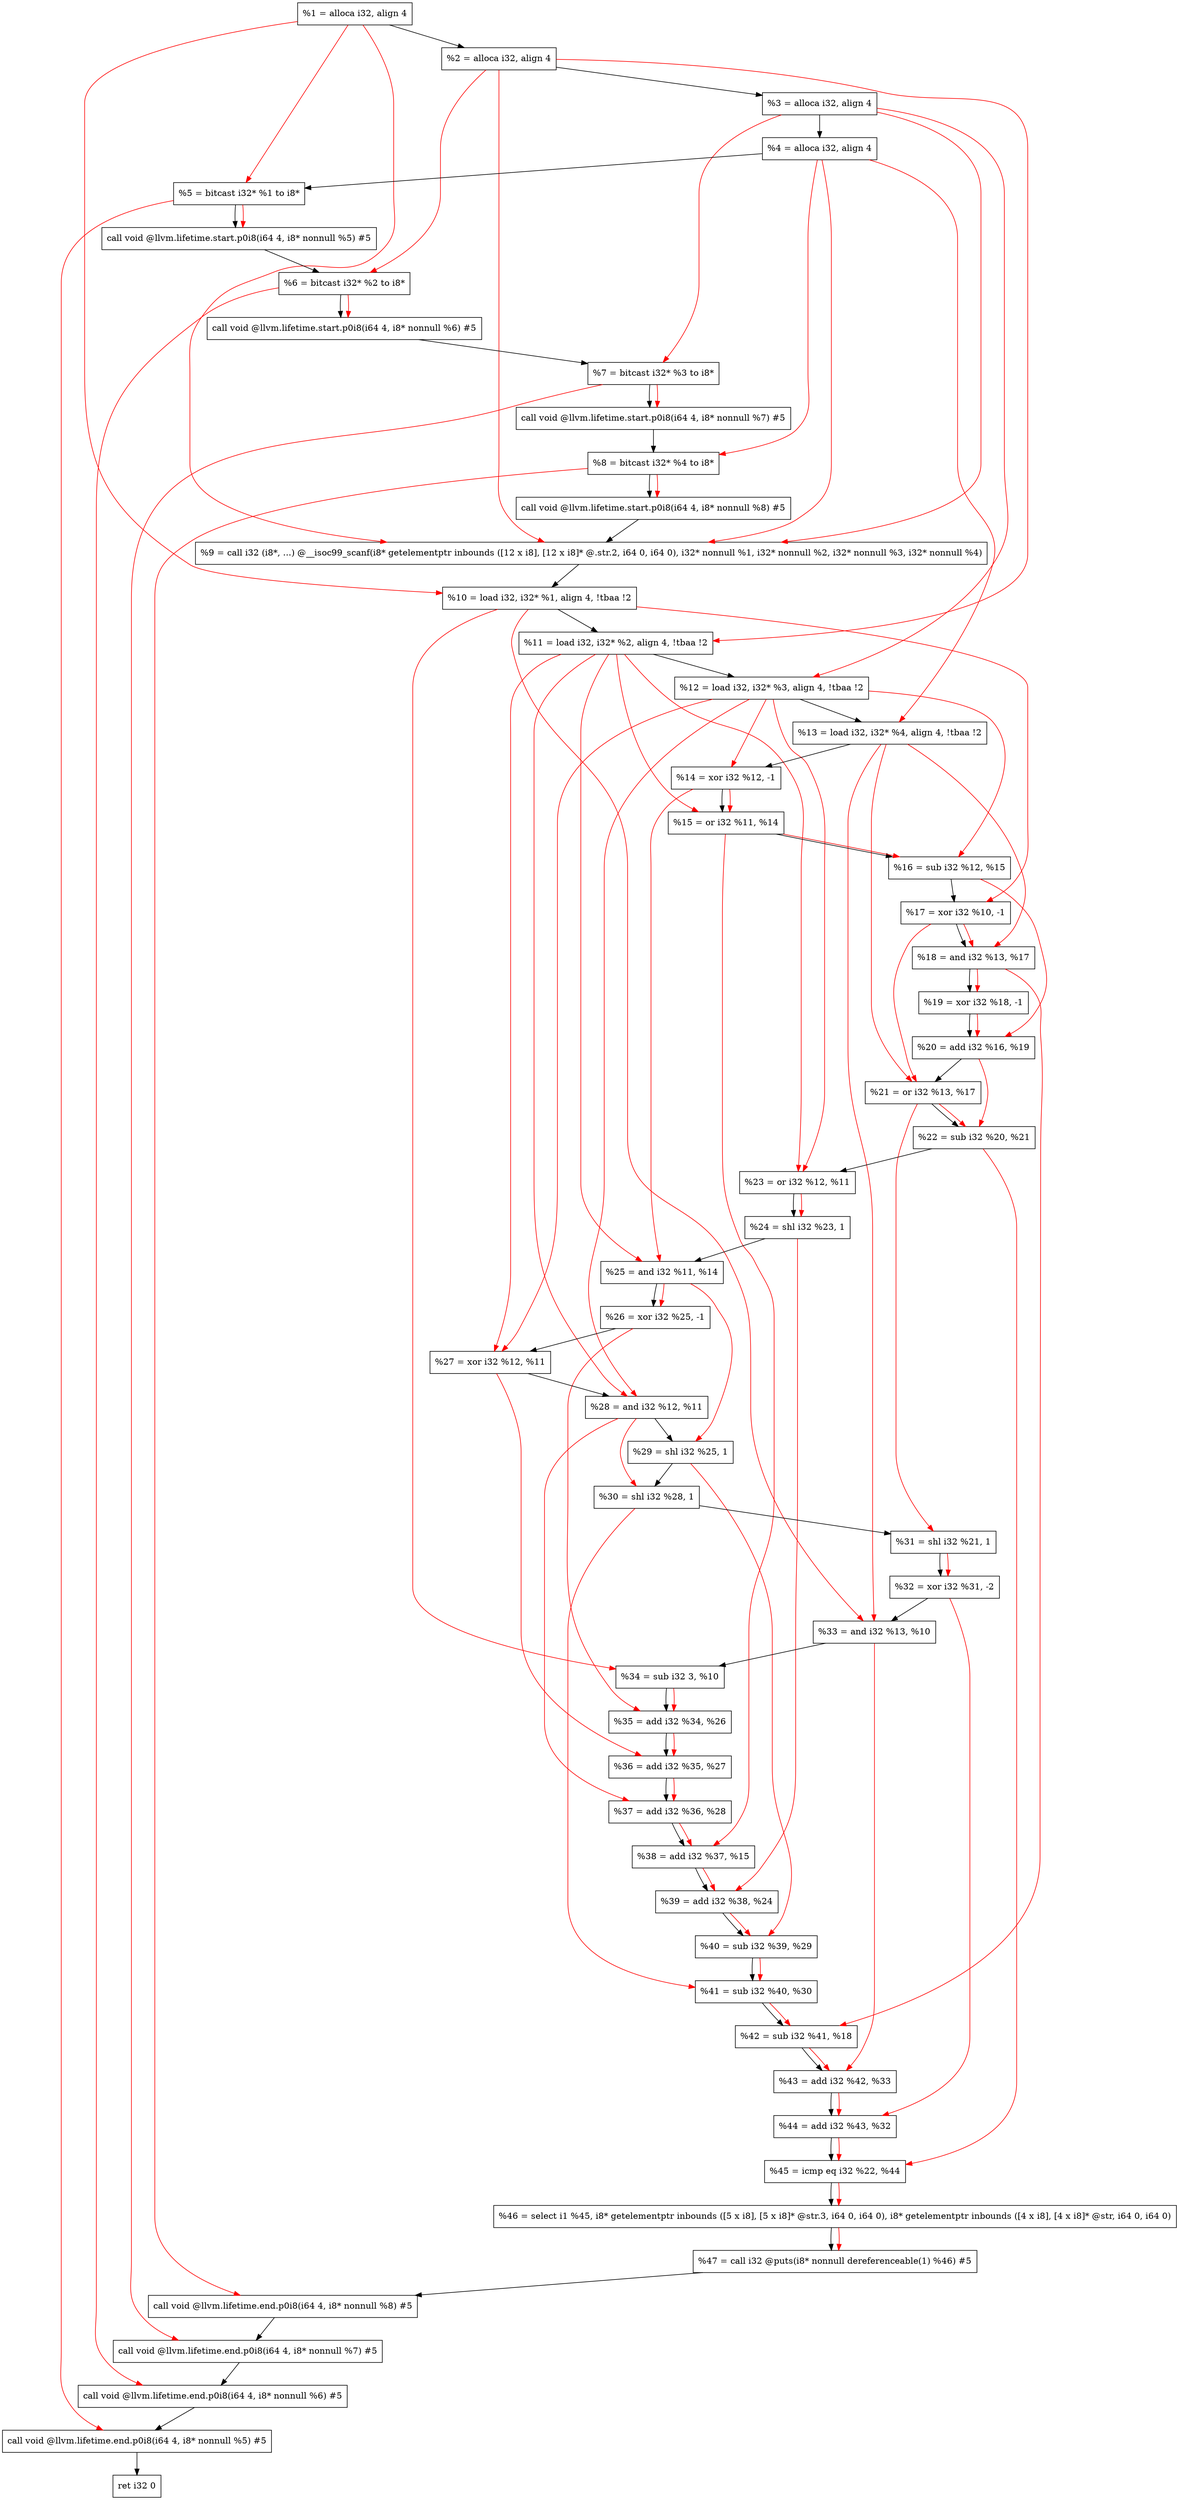 digraph "DFG for'main' function" {
	Node0x20a0688[shape=record, label="  %1 = alloca i32, align 4"];
	Node0x20a0708[shape=record, label="  %2 = alloca i32, align 4"];
	Node0x20a0798[shape=record, label="  %3 = alloca i32, align 4"];
	Node0x20a07f8[shape=record, label="  %4 = alloca i32, align 4"];
	Node0x20a08a8[shape=record, label="  %5 = bitcast i32* %1 to i8*"];
	Node0x20a0cd8[shape=record, label="  call void @llvm.lifetime.start.p0i8(i64 4, i8* nonnull %5) #5"];
	Node0x20a0db8[shape=record, label="  %6 = bitcast i32* %2 to i8*"];
	Node0x20a0eb8[shape=record, label="  call void @llvm.lifetime.start.p0i8(i64 4, i8* nonnull %6) #5"];
	Node0x20a0f78[shape=record, label="  %7 = bitcast i32* %3 to i8*"];
	Node0x20a1028[shape=record, label="  call void @llvm.lifetime.start.p0i8(i64 4, i8* nonnull %7) #5"];
	Node0x20a10e8[shape=record, label="  %8 = bitcast i32* %4 to i8*"];
	Node0x20a1198[shape=record, label="  call void @llvm.lifetime.start.p0i8(i64 4, i8* nonnull %8) #5"];
	Node0x209b9c0[shape=record, label="  %9 = call i32 (i8*, ...) @__isoc99_scanf(i8* getelementptr inbounds ([12 x i8], [12 x i8]* @.str.2, i64 0, i64 0), i32* nonnull %1, i32* nonnull %2, i32* nonnull %3, i32* nonnull %4)"];
	Node0x20a1398[shape=record, label="  %10 = load i32, i32* %1, align 4, !tbaa !2"];
	Node0x20a2308[shape=record, label="  %11 = load i32, i32* %2, align 4, !tbaa !2"];
	Node0x20a2978[shape=record, label="  %12 = load i32, i32* %3, align 4, !tbaa !2"];
	Node0x20a29d8[shape=record, label="  %13 = load i32, i32* %4, align 4, !tbaa !2"];
	Node0x20a2a50[shape=record, label="  %14 = xor i32 %12, -1"];
	Node0x20a2ac0[shape=record, label="  %15 = or i32 %11, %14"];
	Node0x20a2b30[shape=record, label="  %16 = sub i32 %12, %15"];
	Node0x20a2ba0[shape=record, label="  %17 = xor i32 %10, -1"];
	Node0x20a2c10[shape=record, label="  %18 = and i32 %13, %17"];
	Node0x20a2c80[shape=record, label="  %19 = xor i32 %18, -1"];
	Node0x20a2cf0[shape=record, label="  %20 = add i32 %16, %19"];
	Node0x20a2d60[shape=record, label="  %21 = or i32 %13, %17"];
	Node0x20a2dd0[shape=record, label="  %22 = sub i32 %20, %21"];
	Node0x20a2e40[shape=record, label="  %23 = or i32 %12, %11"];
	Node0x20a2eb0[shape=record, label="  %24 = shl i32 %23, 1"];
	Node0x20a2f20[shape=record, label="  %25 = and i32 %11, %14"];
	Node0x20a2f90[shape=record, label="  %26 = xor i32 %25, -1"];
	Node0x20a3000[shape=record, label="  %27 = xor i32 %12, %11"];
	Node0x20a3070[shape=record, label="  %28 = and i32 %12, %11"];
	Node0x20a30e0[shape=record, label="  %29 = shl i32 %25, 1"];
	Node0x20a3150[shape=record, label="  %30 = shl i32 %28, 1"];
	Node0x20a31c0[shape=record, label="  %31 = shl i32 %21, 1"];
	Node0x20a3230[shape=record, label="  %32 = xor i32 %31, -2"];
	Node0x20a32a0[shape=record, label="  %33 = and i32 %13, %10"];
	Node0x20a3310[shape=record, label="  %34 = sub i32 3, %10"];
	Node0x20a3380[shape=record, label="  %35 = add i32 %34, %26"];
	Node0x20a33f0[shape=record, label="  %36 = add i32 %35, %27"];
	Node0x20a3460[shape=record, label="  %37 = add i32 %36, %28"];
	Node0x20a34d0[shape=record, label="  %38 = add i32 %37, %15"];
	Node0x20a3540[shape=record, label="  %39 = add i32 %38, %24"];
	Node0x20a35b0[shape=record, label="  %40 = sub i32 %39, %29"];
	Node0x20a3620[shape=record, label="  %41 = sub i32 %40, %30"];
	Node0x20a3690[shape=record, label="  %42 = sub i32 %41, %18"];
	Node0x20a3700[shape=record, label="  %43 = add i32 %42, %33"];
	Node0x20a3770[shape=record, label="  %44 = add i32 %43, %32"];
	Node0x20a37e0[shape=record, label="  %45 = icmp eq i32 %22, %44"];
	Node0x20408b8[shape=record, label="  %46 = select i1 %45, i8* getelementptr inbounds ([5 x i8], [5 x i8]* @str.3, i64 0, i64 0), i8* getelementptr inbounds ([4 x i8], [4 x i8]* @str, i64 0, i64 0)"];
	Node0x20a3870[shape=record, label="  %47 = call i32 @puts(i8* nonnull dereferenceable(1) %46) #5"];
	Node0x20a3b18[shape=record, label="  call void @llvm.lifetime.end.p0i8(i64 4, i8* nonnull %8) #5"];
	Node0x20a3c78[shape=record, label="  call void @llvm.lifetime.end.p0i8(i64 4, i8* nonnull %7) #5"];
	Node0x20a3d88[shape=record, label="  call void @llvm.lifetime.end.p0i8(i64 4, i8* nonnull %6) #5"];
	Node0x20a3e98[shape=record, label="  call void @llvm.lifetime.end.p0i8(i64 4, i8* nonnull %5) #5"];
	Node0x20a3f58[shape=record, label="  ret i32 0"];
	Node0x20a0688 -> Node0x20a0708;
	Node0x20a0708 -> Node0x20a0798;
	Node0x20a0798 -> Node0x20a07f8;
	Node0x20a07f8 -> Node0x20a08a8;
	Node0x20a08a8 -> Node0x20a0cd8;
	Node0x20a0cd8 -> Node0x20a0db8;
	Node0x20a0db8 -> Node0x20a0eb8;
	Node0x20a0eb8 -> Node0x20a0f78;
	Node0x20a0f78 -> Node0x20a1028;
	Node0x20a1028 -> Node0x20a10e8;
	Node0x20a10e8 -> Node0x20a1198;
	Node0x20a1198 -> Node0x209b9c0;
	Node0x209b9c0 -> Node0x20a1398;
	Node0x20a1398 -> Node0x20a2308;
	Node0x20a2308 -> Node0x20a2978;
	Node0x20a2978 -> Node0x20a29d8;
	Node0x20a29d8 -> Node0x20a2a50;
	Node0x20a2a50 -> Node0x20a2ac0;
	Node0x20a2ac0 -> Node0x20a2b30;
	Node0x20a2b30 -> Node0x20a2ba0;
	Node0x20a2ba0 -> Node0x20a2c10;
	Node0x20a2c10 -> Node0x20a2c80;
	Node0x20a2c80 -> Node0x20a2cf0;
	Node0x20a2cf0 -> Node0x20a2d60;
	Node0x20a2d60 -> Node0x20a2dd0;
	Node0x20a2dd0 -> Node0x20a2e40;
	Node0x20a2e40 -> Node0x20a2eb0;
	Node0x20a2eb0 -> Node0x20a2f20;
	Node0x20a2f20 -> Node0x20a2f90;
	Node0x20a2f90 -> Node0x20a3000;
	Node0x20a3000 -> Node0x20a3070;
	Node0x20a3070 -> Node0x20a30e0;
	Node0x20a30e0 -> Node0x20a3150;
	Node0x20a3150 -> Node0x20a31c0;
	Node0x20a31c0 -> Node0x20a3230;
	Node0x20a3230 -> Node0x20a32a0;
	Node0x20a32a0 -> Node0x20a3310;
	Node0x20a3310 -> Node0x20a3380;
	Node0x20a3380 -> Node0x20a33f0;
	Node0x20a33f0 -> Node0x20a3460;
	Node0x20a3460 -> Node0x20a34d0;
	Node0x20a34d0 -> Node0x20a3540;
	Node0x20a3540 -> Node0x20a35b0;
	Node0x20a35b0 -> Node0x20a3620;
	Node0x20a3620 -> Node0x20a3690;
	Node0x20a3690 -> Node0x20a3700;
	Node0x20a3700 -> Node0x20a3770;
	Node0x20a3770 -> Node0x20a37e0;
	Node0x20a37e0 -> Node0x20408b8;
	Node0x20408b8 -> Node0x20a3870;
	Node0x20a3870 -> Node0x20a3b18;
	Node0x20a3b18 -> Node0x20a3c78;
	Node0x20a3c78 -> Node0x20a3d88;
	Node0x20a3d88 -> Node0x20a3e98;
	Node0x20a3e98 -> Node0x20a3f58;
edge [color=red]
	Node0x20a0688 -> Node0x20a08a8;
	Node0x20a08a8 -> Node0x20a0cd8;
	Node0x20a0708 -> Node0x20a0db8;
	Node0x20a0db8 -> Node0x20a0eb8;
	Node0x20a0798 -> Node0x20a0f78;
	Node0x20a0f78 -> Node0x20a1028;
	Node0x20a07f8 -> Node0x20a10e8;
	Node0x20a10e8 -> Node0x20a1198;
	Node0x20a0688 -> Node0x209b9c0;
	Node0x20a0708 -> Node0x209b9c0;
	Node0x20a0798 -> Node0x209b9c0;
	Node0x20a07f8 -> Node0x209b9c0;
	Node0x20a0688 -> Node0x20a1398;
	Node0x20a0708 -> Node0x20a2308;
	Node0x20a0798 -> Node0x20a2978;
	Node0x20a07f8 -> Node0x20a29d8;
	Node0x20a2978 -> Node0x20a2a50;
	Node0x20a2308 -> Node0x20a2ac0;
	Node0x20a2a50 -> Node0x20a2ac0;
	Node0x20a2978 -> Node0x20a2b30;
	Node0x20a2ac0 -> Node0x20a2b30;
	Node0x20a1398 -> Node0x20a2ba0;
	Node0x20a29d8 -> Node0x20a2c10;
	Node0x20a2ba0 -> Node0x20a2c10;
	Node0x20a2c10 -> Node0x20a2c80;
	Node0x20a2b30 -> Node0x20a2cf0;
	Node0x20a2c80 -> Node0x20a2cf0;
	Node0x20a29d8 -> Node0x20a2d60;
	Node0x20a2ba0 -> Node0x20a2d60;
	Node0x20a2cf0 -> Node0x20a2dd0;
	Node0x20a2d60 -> Node0x20a2dd0;
	Node0x20a2978 -> Node0x20a2e40;
	Node0x20a2308 -> Node0x20a2e40;
	Node0x20a2e40 -> Node0x20a2eb0;
	Node0x20a2308 -> Node0x20a2f20;
	Node0x20a2a50 -> Node0x20a2f20;
	Node0x20a2f20 -> Node0x20a2f90;
	Node0x20a2978 -> Node0x20a3000;
	Node0x20a2308 -> Node0x20a3000;
	Node0x20a2978 -> Node0x20a3070;
	Node0x20a2308 -> Node0x20a3070;
	Node0x20a2f20 -> Node0x20a30e0;
	Node0x20a3070 -> Node0x20a3150;
	Node0x20a2d60 -> Node0x20a31c0;
	Node0x20a31c0 -> Node0x20a3230;
	Node0x20a29d8 -> Node0x20a32a0;
	Node0x20a1398 -> Node0x20a32a0;
	Node0x20a1398 -> Node0x20a3310;
	Node0x20a3310 -> Node0x20a3380;
	Node0x20a2f90 -> Node0x20a3380;
	Node0x20a3380 -> Node0x20a33f0;
	Node0x20a3000 -> Node0x20a33f0;
	Node0x20a33f0 -> Node0x20a3460;
	Node0x20a3070 -> Node0x20a3460;
	Node0x20a3460 -> Node0x20a34d0;
	Node0x20a2ac0 -> Node0x20a34d0;
	Node0x20a34d0 -> Node0x20a3540;
	Node0x20a2eb0 -> Node0x20a3540;
	Node0x20a3540 -> Node0x20a35b0;
	Node0x20a30e0 -> Node0x20a35b0;
	Node0x20a35b0 -> Node0x20a3620;
	Node0x20a3150 -> Node0x20a3620;
	Node0x20a3620 -> Node0x20a3690;
	Node0x20a2c10 -> Node0x20a3690;
	Node0x20a3690 -> Node0x20a3700;
	Node0x20a32a0 -> Node0x20a3700;
	Node0x20a3700 -> Node0x20a3770;
	Node0x20a3230 -> Node0x20a3770;
	Node0x20a2dd0 -> Node0x20a37e0;
	Node0x20a3770 -> Node0x20a37e0;
	Node0x20a37e0 -> Node0x20408b8;
	Node0x20408b8 -> Node0x20a3870;
	Node0x20a10e8 -> Node0x20a3b18;
	Node0x20a0f78 -> Node0x20a3c78;
	Node0x20a0db8 -> Node0x20a3d88;
	Node0x20a08a8 -> Node0x20a3e98;
}
